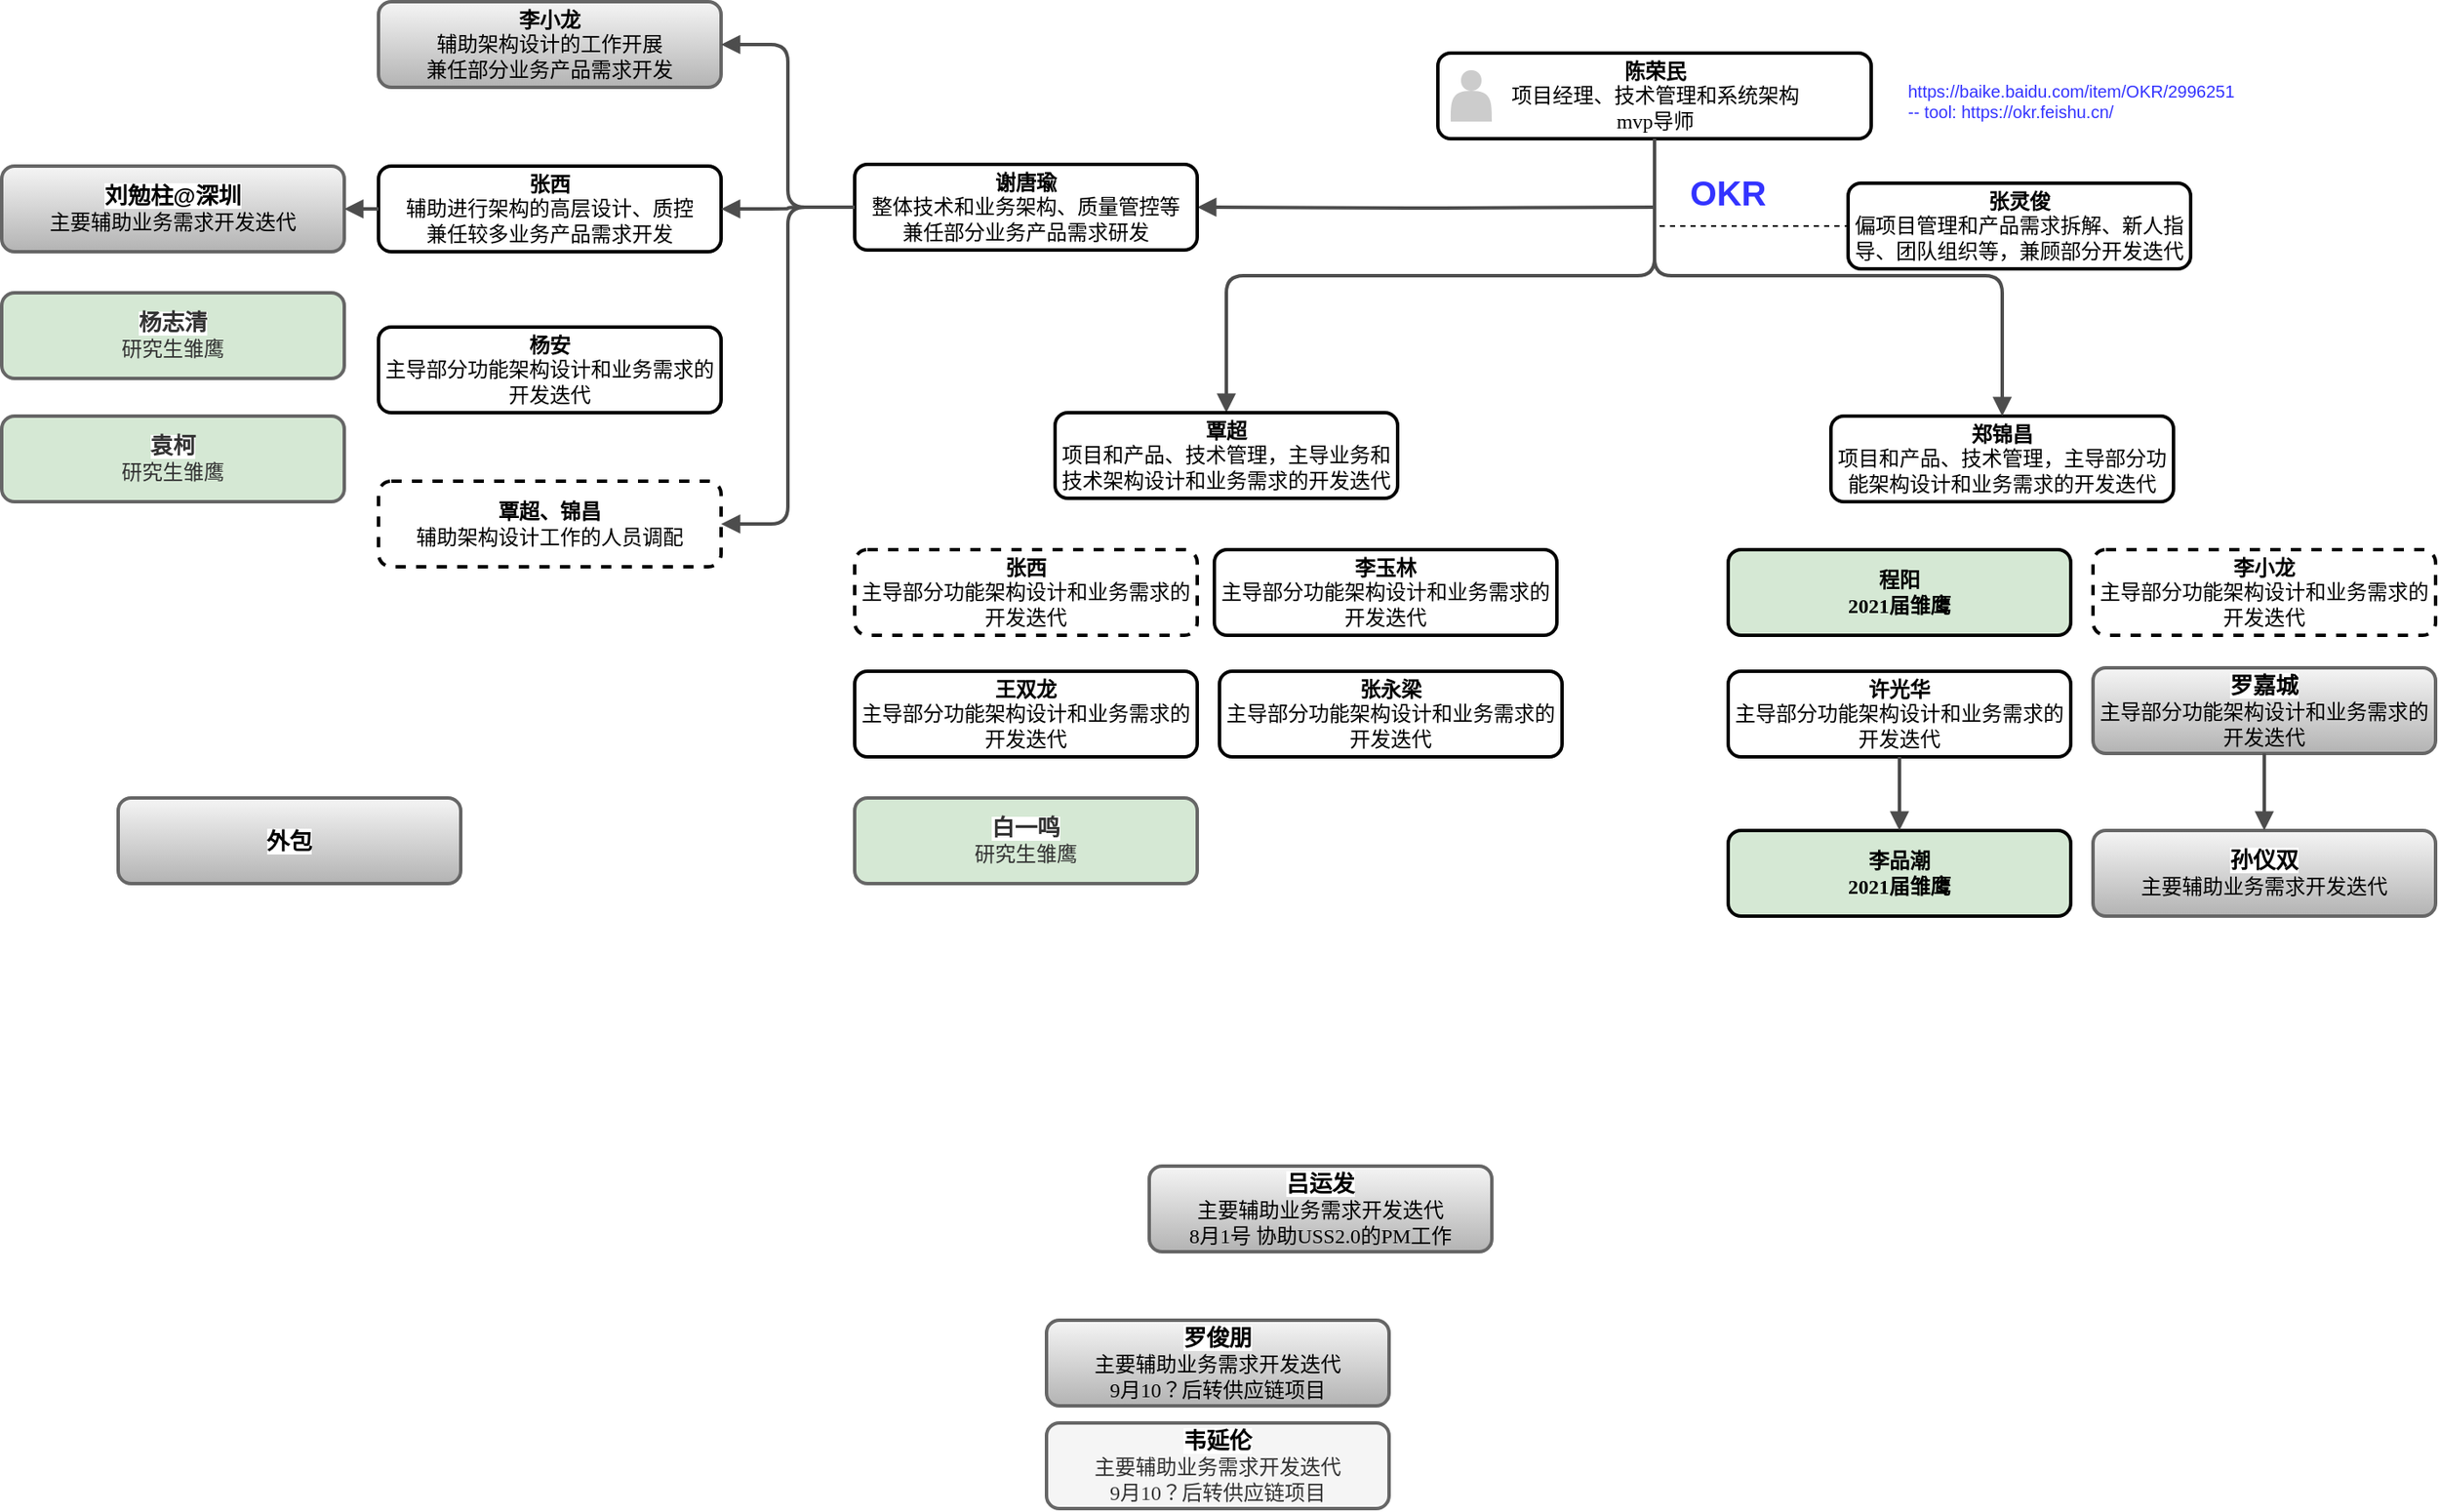 <mxfile version="15.7.0" type="github">
  <diagram id="XCn5R71U23cUI78QWHwZ" name="Page-1">
    <mxGraphModel dx="1038" dy="547" grid="1" gridSize="10" guides="1" tooltips="1" connect="1" arrows="1" fold="1" page="1" pageScale="1" pageWidth="2339" pageHeight="3300" math="0" shadow="0">
      <root>
        <mxCell id="0" />
        <mxCell id="1" parent="0" />
        <mxCell id="R3nw1enJqBIg4pQ9TNsO-1" value="" style="edgeStyle=orthogonalEdgeStyle;rounded=1;html=1;labelBackgroundColor=none;endArrow=block;endFill=1;strokeColor=#4D4D4D;strokeWidth=2;fontFamily=Verdana;fontSize=12;fontStyle=1;entryX=0.5;entryY=0;entryDx=0;entryDy=0;" parent="1" source="R3nw1enJqBIg4pQ9TNsO-4" target="R3nw1enJqBIg4pQ9TNsO-15" edge="1">
          <mxGeometry relative="1" as="geometry">
            <mxPoint x="990" y="320" as="targetPoint" />
            <Array as="points">
              <mxPoint x="997" y="250" />
              <mxPoint x="747" y="250" />
            </Array>
          </mxGeometry>
        </mxCell>
        <object label="" id="R3nw1enJqBIg4pQ9TNsO-2">
          <mxCell style="edgeStyle=orthogonalEdgeStyle;rounded=1;html=1;labelBackgroundColor=none;endArrow=block;endFill=1;strokeColor=#4D4D4D;strokeWidth=2;fontFamily=Verdana;fontSize=12;fontStyle=1;entryX=1;entryY=0.5;entryDx=0;entryDy=0;" parent="1" target="R3nw1enJqBIg4pQ9TNsO-3" edge="1">
            <mxGeometry relative="1" as="geometry">
              <mxPoint x="997" y="210" as="sourcePoint" />
              <mxPoint x="600" y="290" as="targetPoint" />
            </mxGeometry>
          </mxCell>
        </object>
        <mxCell id="R3nw1enJqBIg4pQ9TNsO-3" value="&lt;div&gt;谢唐瑜&lt;/div&gt;&lt;div&gt;&lt;span style=&quot;font-weight: normal&quot;&gt;整体技术和业务架构、质量管控等&lt;/span&gt;&lt;/div&gt;&lt;div&gt;&lt;span style=&quot;font-weight: normal&quot;&gt;兼任部分业务产品需求研发&lt;/span&gt;&lt;/div&gt;" style="whiteSpace=wrap;html=1;rounded=1;shadow=0;comic=0;strokeWidth=2;fontFamily=Verdana;align=center;fontSize=12;fontStyle=1" parent="1" vertex="1">
          <mxGeometry x="530" y="185" width="200" height="50" as="geometry" />
        </mxCell>
        <mxCell id="R3nw1enJqBIg4pQ9TNsO-4" value="&lt;div&gt;&lt;span&gt;陈荣民&lt;/span&gt;&lt;/div&gt;&lt;div&gt;&lt;span style=&quot;font-weight: normal&quot;&gt;项目经理、技术管理和系统架构&lt;/span&gt;&lt;/div&gt;&lt;div&gt;&lt;span style=&quot;font-weight: normal&quot;&gt;mvp导师&lt;/span&gt;&lt;/div&gt;" style="whiteSpace=wrap;html=1;rounded=1;shadow=0;comic=0;strokeWidth=2;fontFamily=Verdana;align=center;fontSize=12;fontStyle=1" parent="1" vertex="1">
          <mxGeometry x="870.5" y="120" width="253" height="50" as="geometry" />
        </mxCell>
        <mxCell id="R3nw1enJqBIg4pQ9TNsO-5" value="" style="shape=actor;whiteSpace=wrap;html=1;rounded=0;shadow=0;comic=0;strokeWidth=1;fillColor=#CCCCCC;fontFamily=Verdana;align=center;strokeColor=none;fontSize=12;fontStyle=1" parent="1" vertex="1">
          <mxGeometry x="878" y="130" width="24" height="30" as="geometry" />
        </mxCell>
        <mxCell id="R3nw1enJqBIg4pQ9TNsO-6" value="&lt;div&gt;李小龙&lt;/div&gt;&lt;div&gt;&lt;span style=&quot;font-weight: normal&quot;&gt;辅助架构设计的工作开展&lt;/span&gt;&lt;/div&gt;&lt;div&gt;&lt;span style=&quot;font-weight: normal&quot;&gt;兼任部分业务产品需求开发&lt;/span&gt;&lt;/div&gt;" style="whiteSpace=wrap;html=1;rounded=1;shadow=0;comic=0;strokeWidth=2;fontFamily=Verdana;align=center;fontSize=12;fontStyle=1;fillColor=#f5f5f5;strokeColor=#666666;gradientColor=#b3b3b3;" parent="1" vertex="1">
          <mxGeometry x="252" y="90" width="200" height="50" as="geometry" />
        </mxCell>
        <mxCell id="R3nw1enJqBIg4pQ9TNsO-7" value="&lt;div&gt;张西&lt;/div&gt;&lt;div&gt;&lt;span style=&quot;font-weight: normal&quot;&gt;辅助进行架构的高层设计、质控&lt;/span&gt;&lt;/div&gt;&lt;div&gt;&lt;span style=&quot;font-weight: normal&quot;&gt;兼任较多业务产品需求开发&lt;/span&gt;&lt;/div&gt;" style="whiteSpace=wrap;html=1;rounded=1;shadow=0;comic=0;strokeWidth=2;fontFamily=Verdana;align=center;fontSize=12;fontStyle=1;" parent="1" vertex="1">
          <mxGeometry x="252" y="186" width="200" height="50" as="geometry" />
        </mxCell>
        <mxCell id="R3nw1enJqBIg4pQ9TNsO-8" value="&lt;div&gt;覃超、锦昌&lt;/div&gt;&lt;div&gt;&lt;span style=&quot;font-weight: normal&quot;&gt;辅助架构设计工作的人员调配&lt;/span&gt;&lt;/div&gt;" style="whiteSpace=wrap;html=1;rounded=1;shadow=0;comic=0;strokeWidth=2;fontFamily=Verdana;align=center;fontSize=12;fontStyle=1;dashed=1;" parent="1" vertex="1">
          <mxGeometry x="252" y="370" width="200" height="50" as="geometry" />
        </mxCell>
        <mxCell id="R3nw1enJqBIg4pQ9TNsO-9" value="&lt;div&gt;&lt;span style=&quot;font-family: &amp;#34;arial&amp;#34; ; font-size: 13.333px ; text-align: left ; background-color: rgb(255 , 255 , 255)&quot;&gt;刘勉柱@深圳&lt;/span&gt;&lt;br&gt;&lt;/div&gt;&lt;div&gt;&lt;span style=&quot;font-weight: normal&quot;&gt;主要辅助业务需求开发迭代&lt;/span&gt;&lt;/div&gt;" style="whiteSpace=wrap;html=1;rounded=1;shadow=0;comic=0;strokeWidth=2;fontFamily=Verdana;align=center;fontSize=12;fontStyle=1;fillColor=#f5f5f5;strokeColor=#666666;gradientColor=#b3b3b3;" parent="1" vertex="1">
          <mxGeometry x="32" y="186" width="200" height="50" as="geometry" />
        </mxCell>
        <mxCell id="R3nw1enJqBIg4pQ9TNsO-10" value="&lt;div&gt;张灵俊&lt;/div&gt;&lt;div&gt;&lt;span style=&quot;font-weight: normal&quot;&gt;偏项目管理和产品需求拆解、新人指导、团队组织等，兼顾部分开发迭代&lt;/span&gt;&lt;/div&gt;" style="whiteSpace=wrap;html=1;rounded=1;shadow=0;comic=0;strokeWidth=2;fontFamily=Verdana;align=center;fontSize=12;fontStyle=1;" parent="1" vertex="1">
          <mxGeometry x="1110" y="196" width="200" height="50" as="geometry" />
        </mxCell>
        <mxCell id="R3nw1enJqBIg4pQ9TNsO-12" value="&lt;div&gt;许光华&lt;/div&gt;&lt;div&gt;&lt;span style=&quot;font-weight: normal&quot;&gt;主导部分功能架构设计和业务需求的开发迭代&lt;/span&gt;&lt;/div&gt;" style="whiteSpace=wrap;html=1;rounded=1;shadow=0;comic=0;strokeWidth=2;fontFamily=Verdana;align=center;fontSize=12;fontStyle=1;" parent="1" vertex="1">
          <mxGeometry x="1040" y="481" width="200" height="50" as="geometry" />
        </mxCell>
        <mxCell id="R3nw1enJqBIg4pQ9TNsO-13" value="&lt;div&gt;张西&lt;/div&gt;&lt;div&gt;&lt;span style=&quot;font-weight: 400&quot;&gt;主导部分功能架构设计和业务需求的开发迭代&lt;/span&gt;&lt;br&gt;&lt;/div&gt;" style="whiteSpace=wrap;html=1;rounded=1;shadow=0;comic=0;strokeWidth=2;fontFamily=Verdana;align=center;fontSize=12;fontStyle=1;dashed=1;" parent="1" vertex="1">
          <mxGeometry x="530" y="410" width="200" height="50" as="geometry" />
        </mxCell>
        <mxCell id="R3nw1enJqBIg4pQ9TNsO-14" value="" style="edgeStyle=orthogonalEdgeStyle;rounded=1;html=1;labelBackgroundColor=none;endArrow=block;endFill=1;strokeColor=#4D4D4D;strokeWidth=2;fontFamily=Verdana;fontSize=12;fontStyle=1;exitX=0;exitY=0.5;exitDx=0;exitDy=0;entryX=1;entryY=0.5;entryDx=0;entryDy=0;" parent="1" source="R3nw1enJqBIg4pQ9TNsO-3" target="R3nw1enJqBIg4pQ9TNsO-6" edge="1">
          <mxGeometry relative="1" as="geometry">
            <mxPoint x="611.94" y="279.999" as="sourcePoint" />
            <mxPoint x="901.999" y="374.94" as="targetPoint" />
          </mxGeometry>
        </mxCell>
        <mxCell id="R3nw1enJqBIg4pQ9TNsO-15" value="&lt;div&gt;覃超&lt;/div&gt;&lt;div&gt;&lt;span style=&quot;font-weight: 400&quot;&gt;项目和产品、技术管理，主导业务和技术架构设计和业务需求的开发迭代&lt;/span&gt;&lt;br&gt;&lt;/div&gt;" style="whiteSpace=wrap;html=1;rounded=1;shadow=0;comic=0;strokeWidth=2;fontFamily=Verdana;align=center;fontSize=12;fontStyle=1;" parent="1" vertex="1">
          <mxGeometry x="647" y="330" width="200" height="50" as="geometry" />
        </mxCell>
        <mxCell id="R3nw1enJqBIg4pQ9TNsO-16" value="&lt;div&gt;郑锦昌&lt;/div&gt;&lt;span style=&quot;font-weight: 400&quot;&gt;项目和产品、技术管理，&lt;/span&gt;&lt;span style=&quot;font-weight: 400&quot;&gt;主导部分功能架构设计和业务需求的开发迭代&lt;/span&gt;&lt;span style=&quot;font-weight: 400&quot;&gt;&lt;br&gt;&lt;/span&gt;" style="whiteSpace=wrap;html=1;rounded=1;shadow=0;comic=0;strokeWidth=2;fontFamily=Verdana;align=center;fontSize=12;fontStyle=1;" parent="1" vertex="1">
          <mxGeometry x="1100" y="332" width="200" height="50" as="geometry" />
        </mxCell>
        <mxCell id="R3nw1enJqBIg4pQ9TNsO-17" value="&lt;div&gt;程阳&lt;/div&gt;&lt;div&gt;2021届雏鹰&lt;/div&gt;" style="whiteSpace=wrap;html=1;rounded=1;shadow=0;comic=0;strokeWidth=2;fontFamily=Verdana;align=center;fontSize=12;fontStyle=1;fillColor=#D5E8D4;" parent="1" vertex="1">
          <mxGeometry x="1040" y="410" width="200" height="50" as="geometry" />
        </mxCell>
        <mxCell id="R3nw1enJqBIg4pQ9TNsO-18" value="&lt;div&gt;&lt;font face=&quot;arial&quot;&gt;&lt;span style=&quot;font-size: 13.333px ; background-color: rgb(255 , 255 , 255)&quot;&gt;罗嘉城&lt;/span&gt;&lt;/font&gt;&lt;/div&gt;&lt;div&gt;&lt;span style=&quot;color: rgb(0 , 0 , 0) ; font-weight: 400&quot;&gt;主导部分功能架构设计和业务需求的开发迭代&lt;/span&gt;&lt;br&gt;&lt;/div&gt;" style="whiteSpace=wrap;html=1;rounded=1;shadow=0;comic=0;strokeWidth=2;fontFamily=Verdana;align=center;fontSize=12;fontStyle=1;fillColor=#f5f5f5;strokeColor=#666666;gradientColor=#b3b3b3;" parent="1" vertex="1">
          <mxGeometry x="1253" y="479" width="200" height="50" as="geometry" />
        </mxCell>
        <mxCell id="R3nw1enJqBIg4pQ9TNsO-19" value="&lt;div&gt;&lt;font face=&quot;arial&quot;&gt;&lt;span style=&quot;font-size: 13.333px ; background-color: rgb(255 , 255 , 255)&quot;&gt;吕运发&lt;/span&gt;&lt;/font&gt;&lt;/div&gt;&lt;div&gt;&lt;span style=&quot;font-weight: 400&quot;&gt;主要辅助业务需求开发迭代&lt;/span&gt;&lt;br&gt;&lt;/div&gt;&lt;div&gt;&lt;span style=&quot;font-weight: 400&quot;&gt;8月1号 协助USS2.0的PM工作&lt;/span&gt;&lt;/div&gt;" style="whiteSpace=wrap;html=1;rounded=1;shadow=0;comic=0;strokeWidth=2;fontFamily=Verdana;align=center;fontSize=12;fontStyle=1;fillColor=#f5f5f5;strokeColor=#666666;gradientColor=#b3b3b3;" parent="1" vertex="1">
          <mxGeometry x="702" y="770" width="200" height="50" as="geometry" />
        </mxCell>
        <mxCell id="R3nw1enJqBIg4pQ9TNsO-20" value="&lt;div&gt;&lt;font face=&quot;arial&quot;&gt;&lt;span style=&quot;font-size: 13.333px ; background-color: rgb(255 , 255 , 255)&quot;&gt;孙仪双&lt;/span&gt;&lt;/font&gt;&lt;/div&gt;&lt;div&gt;&lt;span style=&quot;font-weight: 400&quot;&gt;主要辅助业务需求开发迭代&lt;/span&gt;&lt;br&gt;&lt;/div&gt;" style="whiteSpace=wrap;html=1;rounded=1;shadow=0;comic=0;strokeWidth=2;fontFamily=Verdana;align=center;fontSize=12;fontStyle=1;fillColor=#f5f5f5;strokeColor=#666666;gradientColor=#b3b3b3;" parent="1" vertex="1">
          <mxGeometry x="1253" y="574" width="200" height="50" as="geometry" />
        </mxCell>
        <mxCell id="R3nw1enJqBIg4pQ9TNsO-21" value="&lt;div&gt;王双龙&lt;/div&gt;&lt;div&gt;&lt;span style=&quot;font-weight: 400&quot;&gt;主导部分功能架构设计和业务需求的开发迭代&lt;/span&gt;&lt;br&gt;&lt;/div&gt;" style="whiteSpace=wrap;html=1;rounded=1;shadow=0;comic=0;strokeWidth=2;fontFamily=Verdana;align=center;fontSize=12;fontStyle=1;" parent="1" vertex="1">
          <mxGeometry x="530" y="481" width="200" height="50" as="geometry" />
        </mxCell>
        <mxCell id="R3nw1enJqBIg4pQ9TNsO-22" value="&lt;div&gt;&lt;span style=&quot;color: rgb(0 , 0 , 0) ; font-family: &amp;#34;arial&amp;#34; ; font-size: 13.333px ; background-color: rgb(255 , 255 , 255)&quot;&gt;韦延伦&lt;/span&gt;&lt;br&gt;&lt;/div&gt;&lt;div&gt;&lt;span style=&quot;font-weight: normal&quot;&gt;主要辅助业务需求开发迭代&lt;/span&gt;&lt;/div&gt;&lt;div&gt;&lt;span style=&quot;font-weight: 400&quot;&gt;9月10？后转供应链项目&lt;/span&gt;&lt;span style=&quot;font-weight: normal&quot;&gt;&lt;br&gt;&lt;/span&gt;&lt;/div&gt;" style="whiteSpace=wrap;html=1;rounded=1;shadow=0;comic=0;strokeWidth=2;fontFamily=Verdana;align=center;fontSize=12;fontStyle=1;fillColor=#f5f5f5;strokeColor=#666666;fontColor=#333333;" parent="1" vertex="1">
          <mxGeometry x="642" y="920" width="200" height="50" as="geometry" />
        </mxCell>
        <mxCell id="R3nw1enJqBIg4pQ9TNsO-23" value="&lt;div&gt;张永梁&lt;br&gt;&lt;/div&gt;&lt;div&gt;&lt;span style=&quot;font-weight: 400&quot;&gt;主导部分功能架构设计和业务需求的开发迭代&lt;/span&gt;&lt;br&gt;&lt;/div&gt;" style="whiteSpace=wrap;html=1;rounded=1;shadow=0;comic=0;strokeWidth=2;fontFamily=Verdana;align=center;fontSize=12;fontStyle=1;" parent="1" vertex="1">
          <mxGeometry x="743" y="481" width="200" height="50" as="geometry" />
        </mxCell>
        <mxCell id="R3nw1enJqBIg4pQ9TNsO-24" value="&lt;div&gt;李玉林&lt;br&gt;&lt;/div&gt;&lt;div&gt;&lt;span style=&quot;font-weight: 400&quot;&gt;主导部分功能架构设计和业务需求的开发迭代&lt;/span&gt;&lt;br&gt;&lt;/div&gt;" style="whiteSpace=wrap;html=1;rounded=1;shadow=0;comic=0;strokeWidth=2;fontFamily=Verdana;align=center;fontSize=12;fontStyle=1;" parent="1" vertex="1">
          <mxGeometry x="740" y="410" width="200" height="50" as="geometry" />
        </mxCell>
        <mxCell id="R3nw1enJqBIg4pQ9TNsO-25" value="" style="edgeStyle=orthogonalEdgeStyle;rounded=1;html=1;labelBackgroundColor=none;endArrow=block;endFill=1;strokeColor=#4D4D4D;strokeWidth=2;fontFamily=Verdana;fontSize=12;fontStyle=1;exitX=0;exitY=0.5;exitDx=0;exitDy=0;entryX=1;entryY=0.5;entryDx=0;entryDy=0;" parent="1" source="R3nw1enJqBIg4pQ9TNsO-3" target="R3nw1enJqBIg4pQ9TNsO-8" edge="1">
          <mxGeometry relative="1" as="geometry">
            <mxPoint x="370" y="615" as="sourcePoint" />
            <mxPoint x="280" y="520" as="targetPoint" />
          </mxGeometry>
        </mxCell>
        <mxCell id="R3nw1enJqBIg4pQ9TNsO-26" value="" style="edgeStyle=orthogonalEdgeStyle;rounded=1;html=1;labelBackgroundColor=none;endArrow=block;endFill=1;strokeColor=#4D4D4D;strokeWidth=2;fontFamily=Verdana;fontSize=12;fontStyle=1;entryX=1;entryY=0.5;entryDx=0;entryDy=0;" parent="1" source="R3nw1enJqBIg4pQ9TNsO-3" target="R3nw1enJqBIg4pQ9TNsO-7" edge="1">
          <mxGeometry relative="1" as="geometry">
            <mxPoint x="380" y="445" as="sourcePoint" />
            <mxPoint x="470" y="210" as="targetPoint" />
          </mxGeometry>
        </mxCell>
        <mxCell id="R3nw1enJqBIg4pQ9TNsO-27" value="" style="edgeStyle=orthogonalEdgeStyle;rounded=1;html=1;labelBackgroundColor=none;endArrow=block;endFill=1;strokeColor=#4D4D4D;strokeWidth=2;fontFamily=Verdana;fontSize=12;fontStyle=1;entryX=1;entryY=0.5;entryDx=0;entryDy=0;exitX=0;exitY=0.5;exitDx=0;exitDy=0;" parent="1" source="R3nw1enJqBIg4pQ9TNsO-7" target="R3nw1enJqBIg4pQ9TNsO-9" edge="1">
          <mxGeometry relative="1" as="geometry">
            <mxPoint x="282" y="210" as="sourcePoint" />
            <mxPoint x="228" y="211" as="targetPoint" />
          </mxGeometry>
        </mxCell>
        <mxCell id="R3nw1enJqBIg4pQ9TNsO-28" value="" style="edgeStyle=orthogonalEdgeStyle;rounded=1;html=1;labelBackgroundColor=none;endArrow=block;endFill=1;strokeColor=#4D4D4D;strokeWidth=2;fontFamily=Verdana;fontSize=12;fontStyle=1;exitX=0.5;exitY=1;exitDx=0;exitDy=0;" parent="1" source="R3nw1enJqBIg4pQ9TNsO-18" target="R3nw1enJqBIg4pQ9TNsO-20" edge="1">
          <mxGeometry relative="1" as="geometry">
            <mxPoint x="3" y="688" as="sourcePoint" />
            <mxPoint x="1253" y="673" as="targetPoint" />
          </mxGeometry>
        </mxCell>
        <mxCell id="R3nw1enJqBIg4pQ9TNsO-30" value="" style="edgeStyle=orthogonalEdgeStyle;rounded=1;html=1;labelBackgroundColor=none;endArrow=block;endFill=1;strokeColor=#4D4D4D;strokeWidth=2;fontFamily=Verdana;fontSize=12;fontStyle=1;exitX=0.5;exitY=1;exitDx=0;exitDy=0;entryX=0.5;entryY=0;entryDx=0;entryDy=0;" parent="1" source="R3nw1enJqBIg4pQ9TNsO-4" target="R3nw1enJqBIg4pQ9TNsO-16" edge="1">
          <mxGeometry relative="1" as="geometry">
            <mxPoint x="230" y="635" as="sourcePoint" />
            <mxPoint x="140" y="540" as="targetPoint" />
            <Array as="points">
              <mxPoint x="997" y="250" />
              <mxPoint x="1200" y="250" />
            </Array>
          </mxGeometry>
        </mxCell>
        <mxCell id="R3nw1enJqBIg4pQ9TNsO-31" value="OKR" style="text;html=1;strokeColor=none;fillColor=none;align=center;verticalAlign=middle;whiteSpace=wrap;rounded=0;fontSize=20;fontStyle=1;fontColor=#3333FF;" parent="1" vertex="1">
          <mxGeometry x="1020" y="186" width="40" height="30" as="geometry" />
        </mxCell>
        <UserObject label="https://baike.baidu.com/item/OKR/2996251&lt;br&gt;-- tool:&amp;nbsp;https://okr.feishu.cn/" link="https://baike.baidu.com/item/OKR/2996251?fr=aladdin" id="R3nw1enJqBIg4pQ9TNsO-32">
          <mxCell style="text;whiteSpace=wrap;html=1;fontSize=10;fontColor=#3333FF;" parent="1" vertex="1">
            <mxGeometry x="1143" y="130" width="250" height="30" as="geometry" />
          </mxCell>
        </UserObject>
        <mxCell id="R3nw1enJqBIg4pQ9TNsO-33" value="" style="endArrow=none;dashed=1;html=1;entryX=0;entryY=0.5;entryDx=0;entryDy=0;" parent="1" target="R3nw1enJqBIg4pQ9TNsO-10" edge="1">
          <mxGeometry width="50" height="50" relative="1" as="geometry">
            <mxPoint x="1000" y="221" as="sourcePoint" />
            <mxPoint x="1010" y="310" as="targetPoint" />
          </mxGeometry>
        </mxCell>
        <mxCell id="R3nw1enJqBIg4pQ9TNsO-34" value="&lt;div&gt;杨安&lt;br&gt;&lt;/div&gt;&lt;div&gt;&lt;span style=&quot;font-weight: 400&quot;&gt;主导部分功能架构设计和业务需求的开发迭代&lt;/span&gt;&lt;br&gt;&lt;/div&gt;" style="whiteSpace=wrap;html=1;rounded=1;shadow=0;comic=0;strokeWidth=2;fontFamily=Verdana;align=center;fontSize=12;fontStyle=1;" parent="1" vertex="1">
          <mxGeometry x="252" y="280" width="200" height="50" as="geometry" />
        </mxCell>
        <mxCell id="R3nw1enJqBIg4pQ9TNsO-35" value="&lt;div&gt;李小龙&lt;/div&gt;&lt;div&gt;&lt;span style=&quot;font-weight: 400&quot;&gt;主导部分功能架构设计和业务需求的开发迭代&lt;/span&gt;&lt;br&gt;&lt;/div&gt;" style="whiteSpace=wrap;html=1;rounded=1;shadow=0;comic=0;strokeWidth=2;fontFamily=Verdana;align=center;fontSize=12;fontStyle=1;dashed=1;" parent="1" vertex="1">
          <mxGeometry x="1253" y="410" width="200" height="50" as="geometry" />
        </mxCell>
        <mxCell id="RtsyGS_YXh4Uilgb_ea2-1" value="&lt;div&gt;&lt;span style=&quot;text-align: left ; background-color: rgb(255 , 255 , 255)&quot;&gt;&lt;font face=&quot;arial&quot;&gt;&lt;span style=&quot;font-size: 13.333px&quot;&gt;杨志清&lt;/span&gt;&lt;/font&gt;&lt;/span&gt;&lt;br&gt;&lt;/div&gt;&lt;div&gt;&lt;span style=&quot;font-weight: normal&quot;&gt;研究生雏鹰&lt;/span&gt;&lt;/div&gt;" style="whiteSpace=wrap;html=1;rounded=1;shadow=0;comic=0;strokeWidth=2;fontFamily=Verdana;align=center;fontSize=12;fontStyle=1;fillColor=#D5E8D4;strokeColor=#666666;fontColor=#333333;" parent="1" vertex="1">
          <mxGeometry x="32" y="260" width="200" height="50" as="geometry" />
        </mxCell>
        <mxCell id="RtsyGS_YXh4Uilgb_ea2-2" value="&lt;div&gt;&lt;span style=&quot;text-align: left ; background-color: rgb(255 , 255 , 255)&quot;&gt;&lt;font face=&quot;arial&quot;&gt;&lt;span style=&quot;font-size: 13.333px&quot;&gt;白一鸣&lt;/span&gt;&lt;/font&gt;&lt;/span&gt;&lt;br&gt;&lt;/div&gt;&lt;div&gt;&lt;span style=&quot;font-weight: normal&quot;&gt;研究生雏鹰&lt;/span&gt;&lt;/div&gt;" style="whiteSpace=wrap;html=1;rounded=1;shadow=0;comic=0;strokeWidth=2;fontFamily=Verdana;align=center;fontSize=12;fontStyle=1;fillColor=#D5E8D4;strokeColor=#666666;fontColor=#333333;" parent="1" vertex="1">
          <mxGeometry x="530" y="555" width="200" height="50" as="geometry" />
        </mxCell>
        <mxCell id="RtsyGS_YXh4Uilgb_ea2-3" value="&lt;div&gt;&lt;span style=&quot;text-align: left ; background-color: rgb(255 , 255 , 255)&quot;&gt;&lt;font face=&quot;arial&quot;&gt;&lt;span style=&quot;font-size: 13.333px&quot;&gt;袁柯&lt;/span&gt;&lt;/font&gt;&lt;/span&gt;&lt;br&gt;&lt;/div&gt;&lt;div&gt;&lt;span style=&quot;font-weight: normal&quot;&gt;研究生雏鹰&lt;/span&gt;&lt;/div&gt;" style="whiteSpace=wrap;html=1;rounded=1;shadow=0;comic=0;strokeWidth=2;fontFamily=Verdana;align=center;fontSize=12;fontStyle=1;fillColor=#D5E8D4;strokeColor=#666666;fontColor=#333333;" parent="1" vertex="1">
          <mxGeometry x="32" y="332" width="200" height="50" as="geometry" />
        </mxCell>
        <mxCell id="RtsyGS_YXh4Uilgb_ea2-4" value="&lt;div&gt;&lt;span style=&quot;font-family: &amp;#34;arial&amp;#34; ; font-size: 13.333px ; text-align: left ; background-color: rgb(255 , 255 , 255)&quot;&gt;罗俊朋&lt;/span&gt;&lt;br&gt;&lt;/div&gt;&lt;div&gt;&lt;span style=&quot;font-weight: normal&quot;&gt;主要辅助业务需求开发迭代&lt;/span&gt;&lt;/div&gt;&lt;div&gt;&lt;span style=&quot;font-weight: normal&quot;&gt;9月10？后转供应链项目&lt;/span&gt;&lt;/div&gt;" style="whiteSpace=wrap;html=1;rounded=1;shadow=0;comic=0;strokeWidth=2;fontFamily=Verdana;align=center;fontSize=12;fontStyle=1;fillColor=#f5f5f5;strokeColor=#666666;gradientColor=#b3b3b3;" parent="1" vertex="1">
          <mxGeometry x="642" y="860" width="200" height="50" as="geometry" />
        </mxCell>
        <mxCell id="Af8z5R00L0Q75KnH0LmD-3" value="&lt;div&gt;李品潮&lt;br&gt;&lt;/div&gt;&lt;div&gt;2021届雏鹰&lt;/div&gt;" style="whiteSpace=wrap;html=1;rounded=1;shadow=0;comic=0;strokeWidth=2;fontFamily=Verdana;align=center;fontSize=12;fontStyle=1;fillColor=#D5E8D4;" parent="1" vertex="1">
          <mxGeometry x="1040" y="574" width="200" height="50" as="geometry" />
        </mxCell>
        <mxCell id="S7RNmbcZfL6nqWVgTy19-1" value="" style="edgeStyle=orthogonalEdgeStyle;rounded=1;html=1;labelBackgroundColor=none;endArrow=block;endFill=1;strokeColor=#4D4D4D;strokeWidth=2;fontFamily=Verdana;fontSize=12;fontStyle=1;exitX=0.5;exitY=1;exitDx=0;exitDy=0;entryX=0.5;entryY=0;entryDx=0;entryDy=0;" parent="1" source="R3nw1enJqBIg4pQ9TNsO-12" target="Af8z5R00L0Q75KnH0LmD-3" edge="1">
          <mxGeometry relative="1" as="geometry">
            <mxPoint x="1363" y="539" as="sourcePoint" />
            <mxPoint x="1363" y="584" as="targetPoint" />
          </mxGeometry>
        </mxCell>
        <mxCell id="sMvZLBJZQxQ0DuFlFBRP-1" value="&lt;div style=&quot;text-align: left&quot;&gt;&lt;font face=&quot;arial&quot;&gt;&lt;span style=&quot;font-size: 13.333px ; background-color: rgb(255 , 255 , 255)&quot;&gt;外包&lt;/span&gt;&lt;/font&gt;&lt;/div&gt;" style="whiteSpace=wrap;html=1;rounded=1;shadow=0;comic=0;strokeWidth=2;fontFamily=Verdana;align=center;fontSize=12;fontStyle=1;fillColor=#f5f5f5;strokeColor=#666666;gradientColor=#b3b3b3;" parent="1" vertex="1">
          <mxGeometry x="100" y="555" width="200" height="50" as="geometry" />
        </mxCell>
      </root>
    </mxGraphModel>
  </diagram>
</mxfile>
